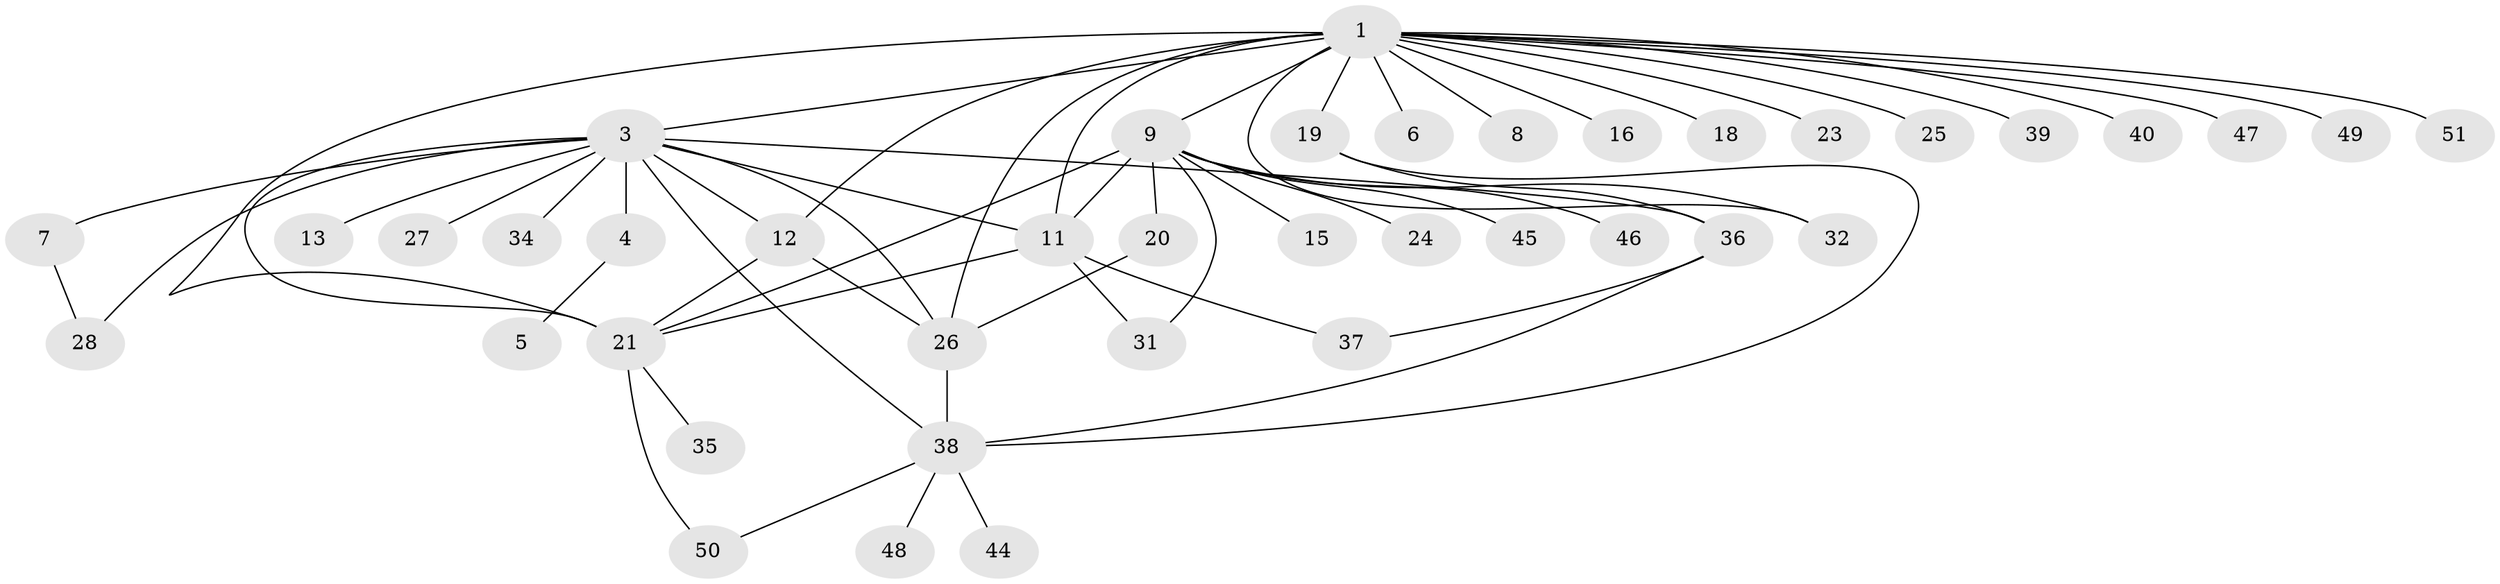 // Generated by graph-tools (version 1.1) at 2025/23/03/03/25 07:23:51]
// undirected, 40 vertices, 58 edges
graph export_dot {
graph [start="1"]
  node [color=gray90,style=filled];
  1 [super="+2"];
  3 [super="+17"];
  4;
  5;
  6;
  7 [super="+33"];
  8;
  9 [super="+10"];
  11 [super="+14"];
  12 [super="+29"];
  13;
  15;
  16;
  18;
  19;
  20;
  21 [super="+22"];
  23;
  24 [super="+41"];
  25;
  26 [super="+30"];
  27;
  28;
  31 [super="+52"];
  32;
  34;
  35;
  36 [super="+43"];
  37;
  38 [super="+42"];
  39;
  40;
  44;
  45;
  46;
  47;
  48;
  49;
  50;
  51;
  1 -- 3 [weight=2];
  1 -- 8;
  1 -- 9;
  1 -- 12 [weight=2];
  1 -- 16;
  1 -- 18;
  1 -- 19;
  1 -- 23;
  1 -- 25;
  1 -- 39;
  1 -- 40;
  1 -- 47;
  1 -- 49;
  1 -- 51;
  1 -- 32;
  1 -- 21 [weight=2];
  1 -- 6;
  1 -- 26;
  1 -- 11;
  3 -- 4;
  3 -- 7;
  3 -- 12;
  3 -- 13;
  3 -- 21 [weight=2];
  3 -- 26;
  3 -- 27;
  3 -- 28;
  3 -- 34;
  3 -- 36;
  3 -- 38;
  3 -- 11;
  4 -- 5;
  7 -- 28;
  9 -- 32;
  9 -- 45;
  9 -- 11;
  9 -- 46;
  9 -- 15;
  9 -- 20;
  9 -- 21;
  9 -- 24;
  9 -- 31;
  11 -- 21;
  11 -- 37;
  11 -- 31;
  12 -- 21;
  12 -- 26;
  19 -- 36;
  19 -- 38;
  20 -- 26;
  21 -- 35;
  21 -- 50;
  26 -- 38;
  36 -- 37;
  36 -- 38;
  38 -- 44;
  38 -- 48;
  38 -- 50;
}
